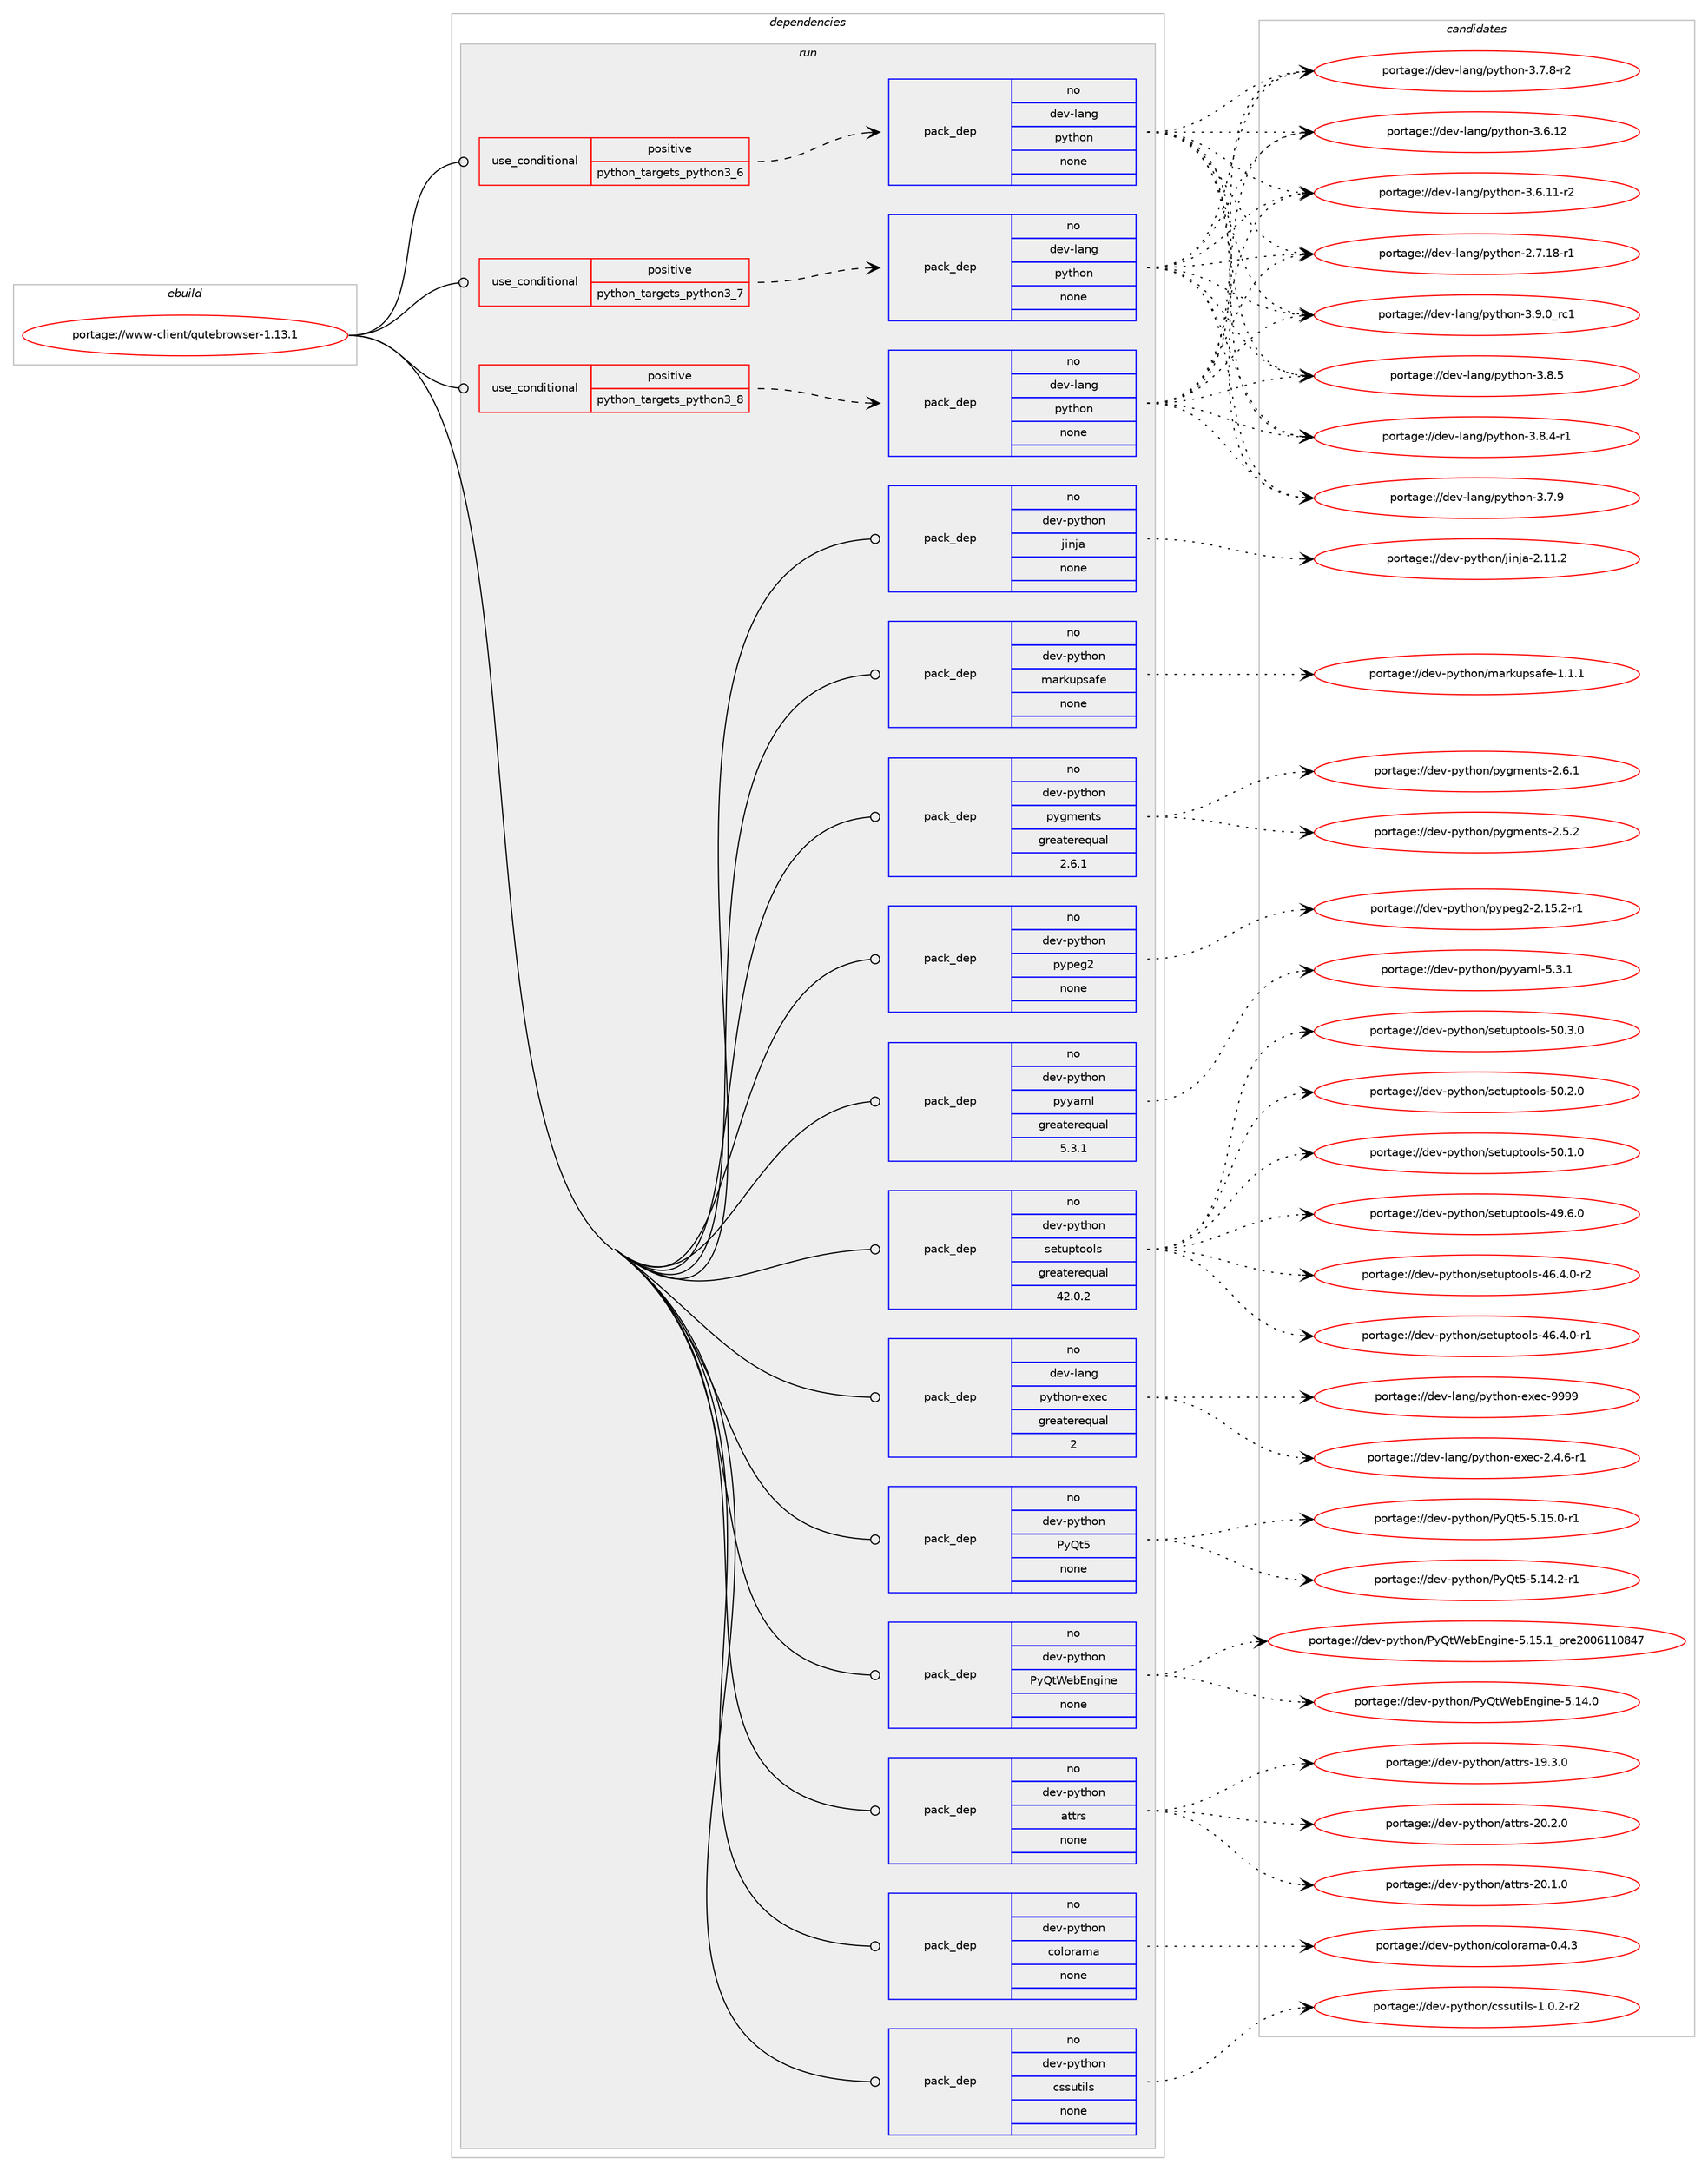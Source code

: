 digraph prolog {

# *************
# Graph options
# *************

newrank=true;
concentrate=true;
compound=true;
graph [rankdir=LR,fontname=Helvetica,fontsize=10,ranksep=1.5];#, ranksep=2.5, nodesep=0.2];
edge  [arrowhead=vee];
node  [fontname=Helvetica,fontsize=10];

# **********
# The ebuild
# **********

subgraph cluster_leftcol {
color=gray;
label=<<i>ebuild</i>>;
id [label="portage://www-client/qutebrowser-1.13.1", color=red, width=4, href="../www-client/qutebrowser-1.13.1.svg"];
}

# ****************
# The dependencies
# ****************

subgraph cluster_midcol {
color=gray;
label=<<i>dependencies</i>>;
subgraph cluster_compile {
fillcolor="#eeeeee";
style=filled;
label=<<i>compile</i>>;
}
subgraph cluster_compileandrun {
fillcolor="#eeeeee";
style=filled;
label=<<i>compile and run</i>>;
}
subgraph cluster_run {
fillcolor="#eeeeee";
style=filled;
label=<<i>run</i>>;
subgraph cond268 {
dependency2257 [label=<<TABLE BORDER="0" CELLBORDER="1" CELLSPACING="0" CELLPADDING="4"><TR><TD ROWSPAN="3" CELLPADDING="10">use_conditional</TD></TR><TR><TD>positive</TD></TR><TR><TD>python_targets_python3_6</TD></TR></TABLE>>, shape=none, color=red];
subgraph pack1977 {
dependency2258 [label=<<TABLE BORDER="0" CELLBORDER="1" CELLSPACING="0" CELLPADDING="4" WIDTH="220"><TR><TD ROWSPAN="6" CELLPADDING="30">pack_dep</TD></TR><TR><TD WIDTH="110">no</TD></TR><TR><TD>dev-lang</TD></TR><TR><TD>python</TD></TR><TR><TD>none</TD></TR><TR><TD></TD></TR></TABLE>>, shape=none, color=blue];
}
dependency2257:e -> dependency2258:w [weight=20,style="dashed",arrowhead="vee"];
}
id:e -> dependency2257:w [weight=20,style="solid",arrowhead="odot"];
subgraph cond269 {
dependency2259 [label=<<TABLE BORDER="0" CELLBORDER="1" CELLSPACING="0" CELLPADDING="4"><TR><TD ROWSPAN="3" CELLPADDING="10">use_conditional</TD></TR><TR><TD>positive</TD></TR><TR><TD>python_targets_python3_7</TD></TR></TABLE>>, shape=none, color=red];
subgraph pack1978 {
dependency2260 [label=<<TABLE BORDER="0" CELLBORDER="1" CELLSPACING="0" CELLPADDING="4" WIDTH="220"><TR><TD ROWSPAN="6" CELLPADDING="30">pack_dep</TD></TR><TR><TD WIDTH="110">no</TD></TR><TR><TD>dev-lang</TD></TR><TR><TD>python</TD></TR><TR><TD>none</TD></TR><TR><TD></TD></TR></TABLE>>, shape=none, color=blue];
}
dependency2259:e -> dependency2260:w [weight=20,style="dashed",arrowhead="vee"];
}
id:e -> dependency2259:w [weight=20,style="solid",arrowhead="odot"];
subgraph cond270 {
dependency2261 [label=<<TABLE BORDER="0" CELLBORDER="1" CELLSPACING="0" CELLPADDING="4"><TR><TD ROWSPAN="3" CELLPADDING="10">use_conditional</TD></TR><TR><TD>positive</TD></TR><TR><TD>python_targets_python3_8</TD></TR></TABLE>>, shape=none, color=red];
subgraph pack1979 {
dependency2262 [label=<<TABLE BORDER="0" CELLBORDER="1" CELLSPACING="0" CELLPADDING="4" WIDTH="220"><TR><TD ROWSPAN="6" CELLPADDING="30">pack_dep</TD></TR><TR><TD WIDTH="110">no</TD></TR><TR><TD>dev-lang</TD></TR><TR><TD>python</TD></TR><TR><TD>none</TD></TR><TR><TD></TD></TR></TABLE>>, shape=none, color=blue];
}
dependency2261:e -> dependency2262:w [weight=20,style="dashed",arrowhead="vee"];
}
id:e -> dependency2261:w [weight=20,style="solid",arrowhead="odot"];
subgraph pack1980 {
dependency2263 [label=<<TABLE BORDER="0" CELLBORDER="1" CELLSPACING="0" CELLPADDING="4" WIDTH="220"><TR><TD ROWSPAN="6" CELLPADDING="30">pack_dep</TD></TR><TR><TD WIDTH="110">no</TD></TR><TR><TD>dev-lang</TD></TR><TR><TD>python-exec</TD></TR><TR><TD>greaterequal</TD></TR><TR><TD>2</TD></TR></TABLE>>, shape=none, color=blue];
}
id:e -> dependency2263:w [weight=20,style="solid",arrowhead="odot"];
subgraph pack1981 {
dependency2264 [label=<<TABLE BORDER="0" CELLBORDER="1" CELLSPACING="0" CELLPADDING="4" WIDTH="220"><TR><TD ROWSPAN="6" CELLPADDING="30">pack_dep</TD></TR><TR><TD WIDTH="110">no</TD></TR><TR><TD>dev-python</TD></TR><TR><TD>PyQt5</TD></TR><TR><TD>none</TD></TR><TR><TD></TD></TR></TABLE>>, shape=none, color=blue];
}
id:e -> dependency2264:w [weight=20,style="solid",arrowhead="odot"];
subgraph pack1982 {
dependency2265 [label=<<TABLE BORDER="0" CELLBORDER="1" CELLSPACING="0" CELLPADDING="4" WIDTH="220"><TR><TD ROWSPAN="6" CELLPADDING="30">pack_dep</TD></TR><TR><TD WIDTH="110">no</TD></TR><TR><TD>dev-python</TD></TR><TR><TD>PyQtWebEngine</TD></TR><TR><TD>none</TD></TR><TR><TD></TD></TR></TABLE>>, shape=none, color=blue];
}
id:e -> dependency2265:w [weight=20,style="solid",arrowhead="odot"];
subgraph pack1983 {
dependency2266 [label=<<TABLE BORDER="0" CELLBORDER="1" CELLSPACING="0" CELLPADDING="4" WIDTH="220"><TR><TD ROWSPAN="6" CELLPADDING="30">pack_dep</TD></TR><TR><TD WIDTH="110">no</TD></TR><TR><TD>dev-python</TD></TR><TR><TD>attrs</TD></TR><TR><TD>none</TD></TR><TR><TD></TD></TR></TABLE>>, shape=none, color=blue];
}
id:e -> dependency2266:w [weight=20,style="solid",arrowhead="odot"];
subgraph pack1984 {
dependency2267 [label=<<TABLE BORDER="0" CELLBORDER="1" CELLSPACING="0" CELLPADDING="4" WIDTH="220"><TR><TD ROWSPAN="6" CELLPADDING="30">pack_dep</TD></TR><TR><TD WIDTH="110">no</TD></TR><TR><TD>dev-python</TD></TR><TR><TD>colorama</TD></TR><TR><TD>none</TD></TR><TR><TD></TD></TR></TABLE>>, shape=none, color=blue];
}
id:e -> dependency2267:w [weight=20,style="solid",arrowhead="odot"];
subgraph pack1985 {
dependency2268 [label=<<TABLE BORDER="0" CELLBORDER="1" CELLSPACING="0" CELLPADDING="4" WIDTH="220"><TR><TD ROWSPAN="6" CELLPADDING="30">pack_dep</TD></TR><TR><TD WIDTH="110">no</TD></TR><TR><TD>dev-python</TD></TR><TR><TD>cssutils</TD></TR><TR><TD>none</TD></TR><TR><TD></TD></TR></TABLE>>, shape=none, color=blue];
}
id:e -> dependency2268:w [weight=20,style="solid",arrowhead="odot"];
subgraph pack1986 {
dependency2269 [label=<<TABLE BORDER="0" CELLBORDER="1" CELLSPACING="0" CELLPADDING="4" WIDTH="220"><TR><TD ROWSPAN="6" CELLPADDING="30">pack_dep</TD></TR><TR><TD WIDTH="110">no</TD></TR><TR><TD>dev-python</TD></TR><TR><TD>jinja</TD></TR><TR><TD>none</TD></TR><TR><TD></TD></TR></TABLE>>, shape=none, color=blue];
}
id:e -> dependency2269:w [weight=20,style="solid",arrowhead="odot"];
subgraph pack1987 {
dependency2270 [label=<<TABLE BORDER="0" CELLBORDER="1" CELLSPACING="0" CELLPADDING="4" WIDTH="220"><TR><TD ROWSPAN="6" CELLPADDING="30">pack_dep</TD></TR><TR><TD WIDTH="110">no</TD></TR><TR><TD>dev-python</TD></TR><TR><TD>markupsafe</TD></TR><TR><TD>none</TD></TR><TR><TD></TD></TR></TABLE>>, shape=none, color=blue];
}
id:e -> dependency2270:w [weight=20,style="solid",arrowhead="odot"];
subgraph pack1988 {
dependency2271 [label=<<TABLE BORDER="0" CELLBORDER="1" CELLSPACING="0" CELLPADDING="4" WIDTH="220"><TR><TD ROWSPAN="6" CELLPADDING="30">pack_dep</TD></TR><TR><TD WIDTH="110">no</TD></TR><TR><TD>dev-python</TD></TR><TR><TD>pygments</TD></TR><TR><TD>greaterequal</TD></TR><TR><TD>2.6.1</TD></TR></TABLE>>, shape=none, color=blue];
}
id:e -> dependency2271:w [weight=20,style="solid",arrowhead="odot"];
subgraph pack1989 {
dependency2272 [label=<<TABLE BORDER="0" CELLBORDER="1" CELLSPACING="0" CELLPADDING="4" WIDTH="220"><TR><TD ROWSPAN="6" CELLPADDING="30">pack_dep</TD></TR><TR><TD WIDTH="110">no</TD></TR><TR><TD>dev-python</TD></TR><TR><TD>pypeg2</TD></TR><TR><TD>none</TD></TR><TR><TD></TD></TR></TABLE>>, shape=none, color=blue];
}
id:e -> dependency2272:w [weight=20,style="solid",arrowhead="odot"];
subgraph pack1990 {
dependency2273 [label=<<TABLE BORDER="0" CELLBORDER="1" CELLSPACING="0" CELLPADDING="4" WIDTH="220"><TR><TD ROWSPAN="6" CELLPADDING="30">pack_dep</TD></TR><TR><TD WIDTH="110">no</TD></TR><TR><TD>dev-python</TD></TR><TR><TD>pyyaml</TD></TR><TR><TD>greaterequal</TD></TR><TR><TD>5.3.1</TD></TR></TABLE>>, shape=none, color=blue];
}
id:e -> dependency2273:w [weight=20,style="solid",arrowhead="odot"];
subgraph pack1991 {
dependency2274 [label=<<TABLE BORDER="0" CELLBORDER="1" CELLSPACING="0" CELLPADDING="4" WIDTH="220"><TR><TD ROWSPAN="6" CELLPADDING="30">pack_dep</TD></TR><TR><TD WIDTH="110">no</TD></TR><TR><TD>dev-python</TD></TR><TR><TD>setuptools</TD></TR><TR><TD>greaterequal</TD></TR><TR><TD>42.0.2</TD></TR></TABLE>>, shape=none, color=blue];
}
id:e -> dependency2274:w [weight=20,style="solid",arrowhead="odot"];
}
}

# **************
# The candidates
# **************

subgraph cluster_choices {
rank=same;
color=gray;
label=<<i>candidates</i>>;

subgraph choice1977 {
color=black;
nodesep=1;
choice100101118451089711010347112121116104111110455146574648951149949 [label="portage://dev-lang/python-3.9.0_rc1", color=red, width=4,href="../dev-lang/python-3.9.0_rc1.svg"];
choice100101118451089711010347112121116104111110455146564653 [label="portage://dev-lang/python-3.8.5", color=red, width=4,href="../dev-lang/python-3.8.5.svg"];
choice1001011184510897110103471121211161041111104551465646524511449 [label="portage://dev-lang/python-3.8.4-r1", color=red, width=4,href="../dev-lang/python-3.8.4-r1.svg"];
choice100101118451089711010347112121116104111110455146554657 [label="portage://dev-lang/python-3.7.9", color=red, width=4,href="../dev-lang/python-3.7.9.svg"];
choice1001011184510897110103471121211161041111104551465546564511450 [label="portage://dev-lang/python-3.7.8-r2", color=red, width=4,href="../dev-lang/python-3.7.8-r2.svg"];
choice10010111845108971101034711212111610411111045514654464950 [label="portage://dev-lang/python-3.6.12", color=red, width=4,href="../dev-lang/python-3.6.12.svg"];
choice100101118451089711010347112121116104111110455146544649494511450 [label="portage://dev-lang/python-3.6.11-r2", color=red, width=4,href="../dev-lang/python-3.6.11-r2.svg"];
choice100101118451089711010347112121116104111110455046554649564511449 [label="portage://dev-lang/python-2.7.18-r1", color=red, width=4,href="../dev-lang/python-2.7.18-r1.svg"];
dependency2258:e -> choice100101118451089711010347112121116104111110455146574648951149949:w [style=dotted,weight="100"];
dependency2258:e -> choice100101118451089711010347112121116104111110455146564653:w [style=dotted,weight="100"];
dependency2258:e -> choice1001011184510897110103471121211161041111104551465646524511449:w [style=dotted,weight="100"];
dependency2258:e -> choice100101118451089711010347112121116104111110455146554657:w [style=dotted,weight="100"];
dependency2258:e -> choice1001011184510897110103471121211161041111104551465546564511450:w [style=dotted,weight="100"];
dependency2258:e -> choice10010111845108971101034711212111610411111045514654464950:w [style=dotted,weight="100"];
dependency2258:e -> choice100101118451089711010347112121116104111110455146544649494511450:w [style=dotted,weight="100"];
dependency2258:e -> choice100101118451089711010347112121116104111110455046554649564511449:w [style=dotted,weight="100"];
}
subgraph choice1978 {
color=black;
nodesep=1;
choice100101118451089711010347112121116104111110455146574648951149949 [label="portage://dev-lang/python-3.9.0_rc1", color=red, width=4,href="../dev-lang/python-3.9.0_rc1.svg"];
choice100101118451089711010347112121116104111110455146564653 [label="portage://dev-lang/python-3.8.5", color=red, width=4,href="../dev-lang/python-3.8.5.svg"];
choice1001011184510897110103471121211161041111104551465646524511449 [label="portage://dev-lang/python-3.8.4-r1", color=red, width=4,href="../dev-lang/python-3.8.4-r1.svg"];
choice100101118451089711010347112121116104111110455146554657 [label="portage://dev-lang/python-3.7.9", color=red, width=4,href="../dev-lang/python-3.7.9.svg"];
choice1001011184510897110103471121211161041111104551465546564511450 [label="portage://dev-lang/python-3.7.8-r2", color=red, width=4,href="../dev-lang/python-3.7.8-r2.svg"];
choice10010111845108971101034711212111610411111045514654464950 [label="portage://dev-lang/python-3.6.12", color=red, width=4,href="../dev-lang/python-3.6.12.svg"];
choice100101118451089711010347112121116104111110455146544649494511450 [label="portage://dev-lang/python-3.6.11-r2", color=red, width=4,href="../dev-lang/python-3.6.11-r2.svg"];
choice100101118451089711010347112121116104111110455046554649564511449 [label="portage://dev-lang/python-2.7.18-r1", color=red, width=4,href="../dev-lang/python-2.7.18-r1.svg"];
dependency2260:e -> choice100101118451089711010347112121116104111110455146574648951149949:w [style=dotted,weight="100"];
dependency2260:e -> choice100101118451089711010347112121116104111110455146564653:w [style=dotted,weight="100"];
dependency2260:e -> choice1001011184510897110103471121211161041111104551465646524511449:w [style=dotted,weight="100"];
dependency2260:e -> choice100101118451089711010347112121116104111110455146554657:w [style=dotted,weight="100"];
dependency2260:e -> choice1001011184510897110103471121211161041111104551465546564511450:w [style=dotted,weight="100"];
dependency2260:e -> choice10010111845108971101034711212111610411111045514654464950:w [style=dotted,weight="100"];
dependency2260:e -> choice100101118451089711010347112121116104111110455146544649494511450:w [style=dotted,weight="100"];
dependency2260:e -> choice100101118451089711010347112121116104111110455046554649564511449:w [style=dotted,weight="100"];
}
subgraph choice1979 {
color=black;
nodesep=1;
choice100101118451089711010347112121116104111110455146574648951149949 [label="portage://dev-lang/python-3.9.0_rc1", color=red, width=4,href="../dev-lang/python-3.9.0_rc1.svg"];
choice100101118451089711010347112121116104111110455146564653 [label="portage://dev-lang/python-3.8.5", color=red, width=4,href="../dev-lang/python-3.8.5.svg"];
choice1001011184510897110103471121211161041111104551465646524511449 [label="portage://dev-lang/python-3.8.4-r1", color=red, width=4,href="../dev-lang/python-3.8.4-r1.svg"];
choice100101118451089711010347112121116104111110455146554657 [label="portage://dev-lang/python-3.7.9", color=red, width=4,href="../dev-lang/python-3.7.9.svg"];
choice1001011184510897110103471121211161041111104551465546564511450 [label="portage://dev-lang/python-3.7.8-r2", color=red, width=4,href="../dev-lang/python-3.7.8-r2.svg"];
choice10010111845108971101034711212111610411111045514654464950 [label="portage://dev-lang/python-3.6.12", color=red, width=4,href="../dev-lang/python-3.6.12.svg"];
choice100101118451089711010347112121116104111110455146544649494511450 [label="portage://dev-lang/python-3.6.11-r2", color=red, width=4,href="../dev-lang/python-3.6.11-r2.svg"];
choice100101118451089711010347112121116104111110455046554649564511449 [label="portage://dev-lang/python-2.7.18-r1", color=red, width=4,href="../dev-lang/python-2.7.18-r1.svg"];
dependency2262:e -> choice100101118451089711010347112121116104111110455146574648951149949:w [style=dotted,weight="100"];
dependency2262:e -> choice100101118451089711010347112121116104111110455146564653:w [style=dotted,weight="100"];
dependency2262:e -> choice1001011184510897110103471121211161041111104551465646524511449:w [style=dotted,weight="100"];
dependency2262:e -> choice100101118451089711010347112121116104111110455146554657:w [style=dotted,weight="100"];
dependency2262:e -> choice1001011184510897110103471121211161041111104551465546564511450:w [style=dotted,weight="100"];
dependency2262:e -> choice10010111845108971101034711212111610411111045514654464950:w [style=dotted,weight="100"];
dependency2262:e -> choice100101118451089711010347112121116104111110455146544649494511450:w [style=dotted,weight="100"];
dependency2262:e -> choice100101118451089711010347112121116104111110455046554649564511449:w [style=dotted,weight="100"];
}
subgraph choice1980 {
color=black;
nodesep=1;
choice10010111845108971101034711212111610411111045101120101994557575757 [label="portage://dev-lang/python-exec-9999", color=red, width=4,href="../dev-lang/python-exec-9999.svg"];
choice10010111845108971101034711212111610411111045101120101994550465246544511449 [label="portage://dev-lang/python-exec-2.4.6-r1", color=red, width=4,href="../dev-lang/python-exec-2.4.6-r1.svg"];
dependency2263:e -> choice10010111845108971101034711212111610411111045101120101994557575757:w [style=dotted,weight="100"];
dependency2263:e -> choice10010111845108971101034711212111610411111045101120101994550465246544511449:w [style=dotted,weight="100"];
}
subgraph choice1981 {
color=black;
nodesep=1;
choice1001011184511212111610411111047801218111653455346495346484511449 [label="portage://dev-python/PyQt5-5.15.0-r1", color=red, width=4,href="../dev-python/PyQt5-5.15.0-r1.svg"];
choice1001011184511212111610411111047801218111653455346495246504511449 [label="portage://dev-python/PyQt5-5.14.2-r1", color=red, width=4,href="../dev-python/PyQt5-5.14.2-r1.svg"];
dependency2264:e -> choice1001011184511212111610411111047801218111653455346495346484511449:w [style=dotted,weight="100"];
dependency2264:e -> choice1001011184511212111610411111047801218111653455346495246504511449:w [style=dotted,weight="100"];
}
subgraph choice1982 {
color=black;
nodesep=1;
choice10010111845112121116104111110478012181116871019869110103105110101455346495346499511211410150484854494948565255 [label="portage://dev-python/PyQtWebEngine-5.15.1_pre2006110847", color=red, width=4,href="../dev-python/PyQtWebEngine-5.15.1_pre2006110847.svg"];
choice1001011184511212111610411111047801218111687101986911010310511010145534649524648 [label="portage://dev-python/PyQtWebEngine-5.14.0", color=red, width=4,href="../dev-python/PyQtWebEngine-5.14.0.svg"];
dependency2265:e -> choice10010111845112121116104111110478012181116871019869110103105110101455346495346499511211410150484854494948565255:w [style=dotted,weight="100"];
dependency2265:e -> choice1001011184511212111610411111047801218111687101986911010310511010145534649524648:w [style=dotted,weight="100"];
}
subgraph choice1983 {
color=black;
nodesep=1;
choice10010111845112121116104111110479711611611411545504846504648 [label="portage://dev-python/attrs-20.2.0", color=red, width=4,href="../dev-python/attrs-20.2.0.svg"];
choice10010111845112121116104111110479711611611411545504846494648 [label="portage://dev-python/attrs-20.1.0", color=red, width=4,href="../dev-python/attrs-20.1.0.svg"];
choice10010111845112121116104111110479711611611411545495746514648 [label="portage://dev-python/attrs-19.3.0", color=red, width=4,href="../dev-python/attrs-19.3.0.svg"];
dependency2266:e -> choice10010111845112121116104111110479711611611411545504846504648:w [style=dotted,weight="100"];
dependency2266:e -> choice10010111845112121116104111110479711611611411545504846494648:w [style=dotted,weight="100"];
dependency2266:e -> choice10010111845112121116104111110479711611611411545495746514648:w [style=dotted,weight="100"];
}
subgraph choice1984 {
color=black;
nodesep=1;
choice1001011184511212111610411111047991111081111149710997454846524651 [label="portage://dev-python/colorama-0.4.3", color=red, width=4,href="../dev-python/colorama-0.4.3.svg"];
dependency2267:e -> choice1001011184511212111610411111047991111081111149710997454846524651:w [style=dotted,weight="100"];
}
subgraph choice1985 {
color=black;
nodesep=1;
choice1001011184511212111610411111047991151151171161051081154549464846504511450 [label="portage://dev-python/cssutils-1.0.2-r2", color=red, width=4,href="../dev-python/cssutils-1.0.2-r2.svg"];
dependency2268:e -> choice1001011184511212111610411111047991151151171161051081154549464846504511450:w [style=dotted,weight="100"];
}
subgraph choice1986 {
color=black;
nodesep=1;
choice10010111845112121116104111110471061051101069745504649494650 [label="portage://dev-python/jinja-2.11.2", color=red, width=4,href="../dev-python/jinja-2.11.2.svg"];
dependency2269:e -> choice10010111845112121116104111110471061051101069745504649494650:w [style=dotted,weight="100"];
}
subgraph choice1987 {
color=black;
nodesep=1;
choice10010111845112121116104111110471099711410711711211597102101454946494649 [label="portage://dev-python/markupsafe-1.1.1", color=red, width=4,href="../dev-python/markupsafe-1.1.1.svg"];
dependency2270:e -> choice10010111845112121116104111110471099711410711711211597102101454946494649:w [style=dotted,weight="100"];
}
subgraph choice1988 {
color=black;
nodesep=1;
choice1001011184511212111610411111047112121103109101110116115455046544649 [label="portage://dev-python/pygments-2.6.1", color=red, width=4,href="../dev-python/pygments-2.6.1.svg"];
choice1001011184511212111610411111047112121103109101110116115455046534650 [label="portage://dev-python/pygments-2.5.2", color=red, width=4,href="../dev-python/pygments-2.5.2.svg"];
dependency2271:e -> choice1001011184511212111610411111047112121103109101110116115455046544649:w [style=dotted,weight="100"];
dependency2271:e -> choice1001011184511212111610411111047112121103109101110116115455046534650:w [style=dotted,weight="100"];
}
subgraph choice1989 {
color=black;
nodesep=1;
choice100101118451121211161041111104711212111210110350455046495346504511449 [label="portage://dev-python/pypeg2-2.15.2-r1", color=red, width=4,href="../dev-python/pypeg2-2.15.2-r1.svg"];
dependency2272:e -> choice100101118451121211161041111104711212111210110350455046495346504511449:w [style=dotted,weight="100"];
}
subgraph choice1990 {
color=black;
nodesep=1;
choice100101118451121211161041111104711212112197109108455346514649 [label="portage://dev-python/pyyaml-5.3.1", color=red, width=4,href="../dev-python/pyyaml-5.3.1.svg"];
dependency2273:e -> choice100101118451121211161041111104711212112197109108455346514649:w [style=dotted,weight="100"];
}
subgraph choice1991 {
color=black;
nodesep=1;
choice100101118451121211161041111104711510111611711211611111110811545534846514648 [label="portage://dev-python/setuptools-50.3.0", color=red, width=4,href="../dev-python/setuptools-50.3.0.svg"];
choice100101118451121211161041111104711510111611711211611111110811545534846504648 [label="portage://dev-python/setuptools-50.2.0", color=red, width=4,href="../dev-python/setuptools-50.2.0.svg"];
choice100101118451121211161041111104711510111611711211611111110811545534846494648 [label="portage://dev-python/setuptools-50.1.0", color=red, width=4,href="../dev-python/setuptools-50.1.0.svg"];
choice100101118451121211161041111104711510111611711211611111110811545525746544648 [label="portage://dev-python/setuptools-49.6.0", color=red, width=4,href="../dev-python/setuptools-49.6.0.svg"];
choice1001011184511212111610411111047115101116117112116111111108115455254465246484511450 [label="portage://dev-python/setuptools-46.4.0-r2", color=red, width=4,href="../dev-python/setuptools-46.4.0-r2.svg"];
choice1001011184511212111610411111047115101116117112116111111108115455254465246484511449 [label="portage://dev-python/setuptools-46.4.0-r1", color=red, width=4,href="../dev-python/setuptools-46.4.0-r1.svg"];
dependency2274:e -> choice100101118451121211161041111104711510111611711211611111110811545534846514648:w [style=dotted,weight="100"];
dependency2274:e -> choice100101118451121211161041111104711510111611711211611111110811545534846504648:w [style=dotted,weight="100"];
dependency2274:e -> choice100101118451121211161041111104711510111611711211611111110811545534846494648:w [style=dotted,weight="100"];
dependency2274:e -> choice100101118451121211161041111104711510111611711211611111110811545525746544648:w [style=dotted,weight="100"];
dependency2274:e -> choice1001011184511212111610411111047115101116117112116111111108115455254465246484511450:w [style=dotted,weight="100"];
dependency2274:e -> choice1001011184511212111610411111047115101116117112116111111108115455254465246484511449:w [style=dotted,weight="100"];
}
}

}
